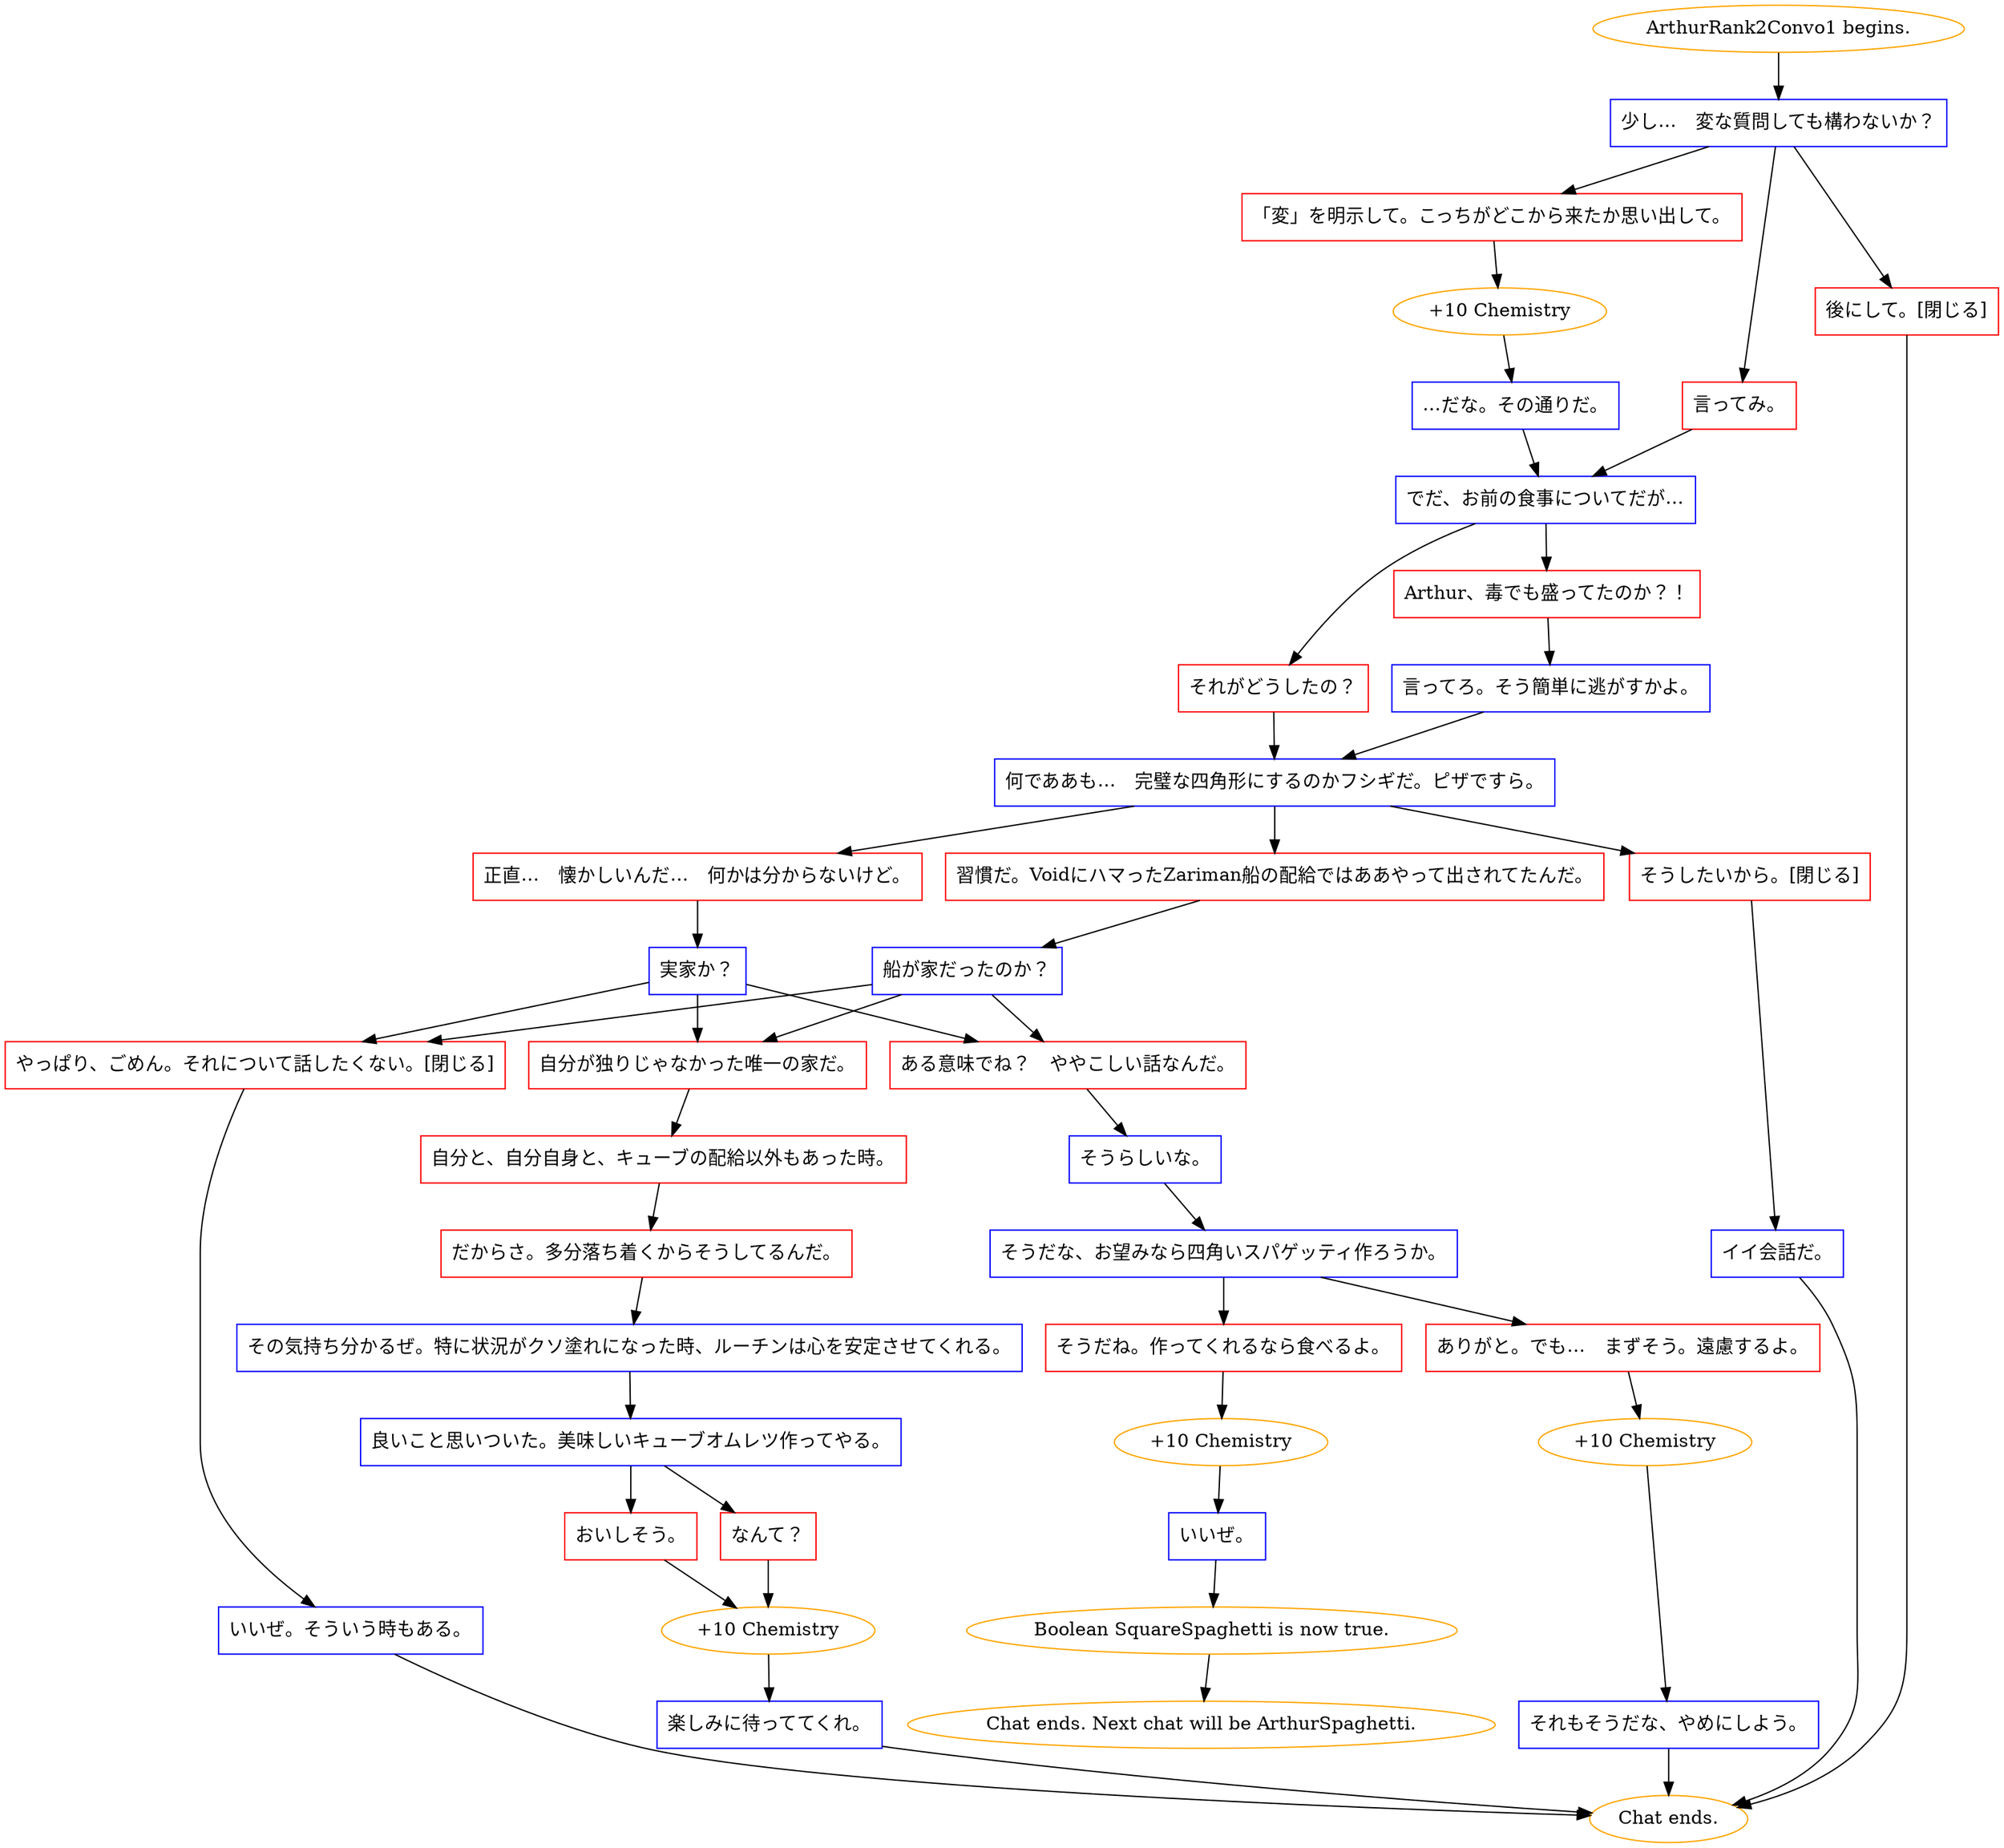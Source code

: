 digraph {
	"ArthurRank2Convo1 begins." [color=orange];
		"ArthurRank2Convo1 begins." -> j3011180405;
	j3011180405 [label="少し…　変な質問しても構わないか？",shape=box,color=blue];
		j3011180405 -> j2763822925;
		j3011180405 -> j469550202;
		j3011180405 -> j2583803847;
	j2763822925 [label="「変」を明示して。こっちがどこから来たか思い出して。",shape=box,color=red];
		j2763822925 -> j1128075063;
	j469550202 [label="言ってみ。",shape=box,color=red];
		j469550202 -> j2967440536;
	j2583803847 [label="後にして。[閉じる]",shape=box,color=red];
		j2583803847 -> "Chat ends.";
	j1128075063 [label="+10 Chemistry",color=orange];
		j1128075063 -> j3199792916;
	j2967440536 [label="でだ、お前の食事についてだが…",shape=box,color=blue];
		j2967440536 -> j4098588584;
		j2967440536 -> j3680684885;
	"Chat ends." [color=orange];
	j3199792916 [label="…だな。その通りだ。",shape=box,color=blue];
		j3199792916 -> j2967440536;
	j4098588584 [label="Arthur、毒でも盛ってたのか？！",shape=box,color=red];
		j4098588584 -> j2343181967;
	j3680684885 [label="それがどうしたの？",shape=box,color=red];
		j3680684885 -> j386157997;
	j2343181967 [label="言ってろ。そう簡単に逃がすかよ。",shape=box,color=blue];
		j2343181967 -> j386157997;
	j386157997 [label="何でああも…　完璧な四角形にするのかフシギだ。ピザですら。",shape=box,color=blue];
		j386157997 -> j2821871549;
		j386157997 -> j1023399645;
		j386157997 -> j3839341464;
	j2821871549 [label="正直…　懐かしいんだ…　何かは分からないけど。",shape=box,color=red];
		j2821871549 -> j2394474499;
	j1023399645 [label="習慣だ。VoidにハマったZariman船の配給ではああやって出されてたんだ。",shape=box,color=red];
		j1023399645 -> j2538482821;
	j3839341464 [label="そうしたいから。[閉じる]",shape=box,color=red];
		j3839341464 -> j470537722;
	j2394474499 [label="実家か？",shape=box,color=blue];
		j2394474499 -> j2684642571;
		j2394474499 -> j1411258851;
		j2394474499 -> j3648056900;
	j2538482821 [label="船が家だったのか？",shape=box,color=blue];
		j2538482821 -> j2684642571;
		j2538482821 -> j1411258851;
		j2538482821 -> j3648056900;
	j470537722 [label="イイ会話だ。",shape=box,color=blue];
		j470537722 -> "Chat ends.";
	j2684642571 [label="ある意味でね？　ややこしい話なんだ。",shape=box,color=red];
		j2684642571 -> j1570450116;
	j1411258851 [label="自分が独りじゃなかった唯一の家だ。",shape=box,color=red];
		j1411258851 -> j296866550;
	j3648056900 [label="やっぱり、ごめん。それについて話したくない。[閉じる]",shape=box,color=red];
		j3648056900 -> j2117260931;
	j1570450116 [label="そうらしいな。",shape=box,color=blue];
		j1570450116 -> j1973918664;
	j296866550 [label="自分と、自分自身と、キューブの配給以外もあった時。",shape=box,color=red];
		j296866550 -> j1061450117;
	j2117260931 [label="いいぜ。そういう時もある。",shape=box,color=blue];
		j2117260931 -> "Chat ends.";
	j1973918664 [label="そうだな、お望みなら四角いスパゲッティ作ろうか。",shape=box,color=blue];
		j1973918664 -> j2822618534;
		j1973918664 -> j1372531188;
	j1061450117 [label="だからさ。多分落ち着くからそうしてるんだ。",shape=box,color=red];
		j1061450117 -> j3435467853;
	j2822618534 [label="そうだね。作ってくれるなら食べるよ。",shape=box,color=red];
		j2822618534 -> j199999152;
	j1372531188 [label="ありがと。でも…　まずそう。遠慮するよ。",shape=box,color=red];
		j1372531188 -> j1622969209;
	j3435467853 [label="その気持ち分かるぜ。特に状況がクソ塗れになった時、ルーチンは心を安定させてくれる。",shape=box,color=blue];
		j3435467853 -> j4270957150;
	j199999152 [label="+10 Chemistry",color=orange];
		j199999152 -> j3400821643;
	j1622969209 [label="+10 Chemistry",color=orange];
		j1622969209 -> j3866102781;
	j4270957150 [label="良いこと思いついた。美味しいキューブオムレツ作ってやる。",shape=box,color=blue];
		j4270957150 -> j477337350;
		j4270957150 -> j102579685;
	j3400821643 [label="いいぜ。",shape=box,color=blue];
		j3400821643 -> j259992425;
	j3866102781 [label="それもそうだな、やめにしよう。",shape=box,color=blue];
		j3866102781 -> "Chat ends.";
	j477337350 [label="おいしそう。",shape=box,color=red];
		j477337350 -> j3457686046;
	j102579685 [label="なんて？",shape=box,color=red];
		j102579685 -> j3457686046;
	j259992425 [label="Boolean SquareSpaghetti is now true.",color=orange];
		j259992425 -> "Chat ends. Next chat will be ArthurSpaghetti.";
	j3457686046 [label="+10 Chemistry",color=orange];
		j3457686046 -> j3445743892;
	"Chat ends. Next chat will be ArthurSpaghetti." [color=orange];
	j3445743892 [label="楽しみに待っててくれ。",shape=box,color=blue];
		j3445743892 -> "Chat ends.";
}
